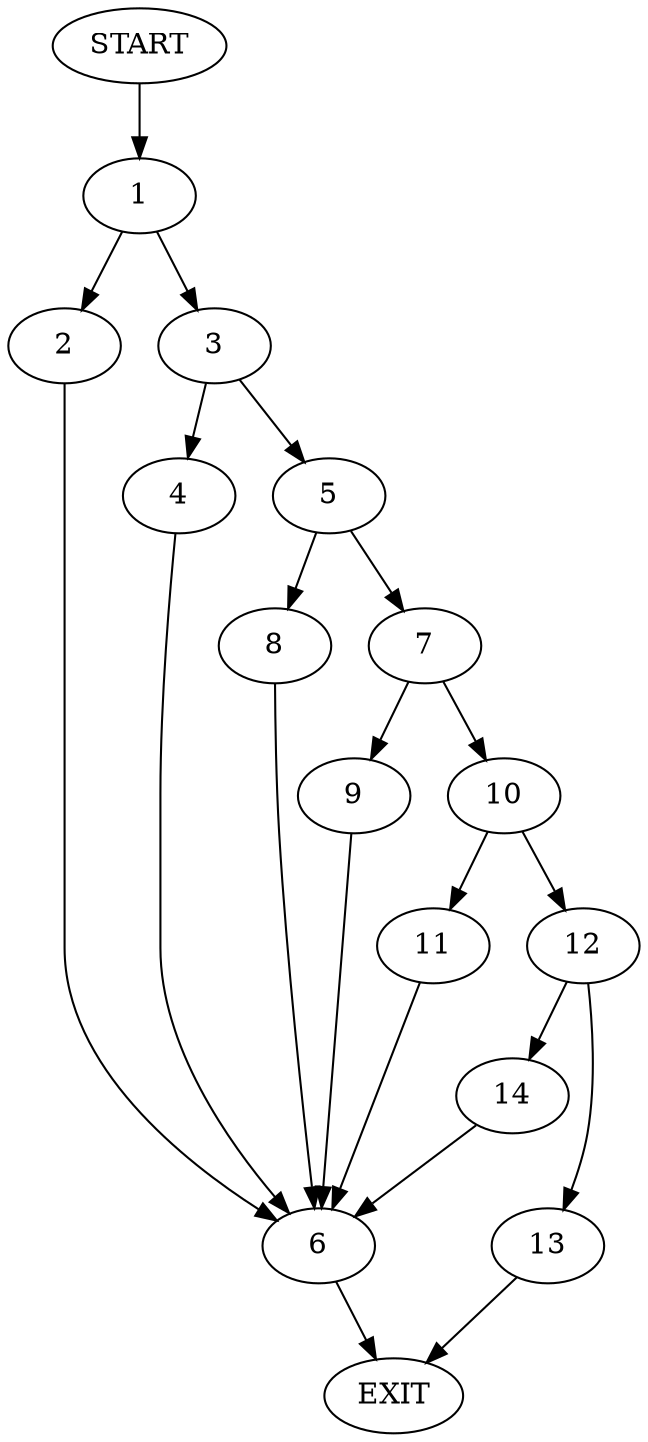 digraph {
0 [label="START"]
15 [label="EXIT"]
0 -> 1
1 -> 2
1 -> 3
3 -> 4
3 -> 5
2 -> 6
6 -> 15
5 -> 7
5 -> 8
4 -> 6
8 -> 6
7 -> 9
7 -> 10
9 -> 6
10 -> 11
10 -> 12
11 -> 6
12 -> 13
12 -> 14
13 -> 15
14 -> 6
}
